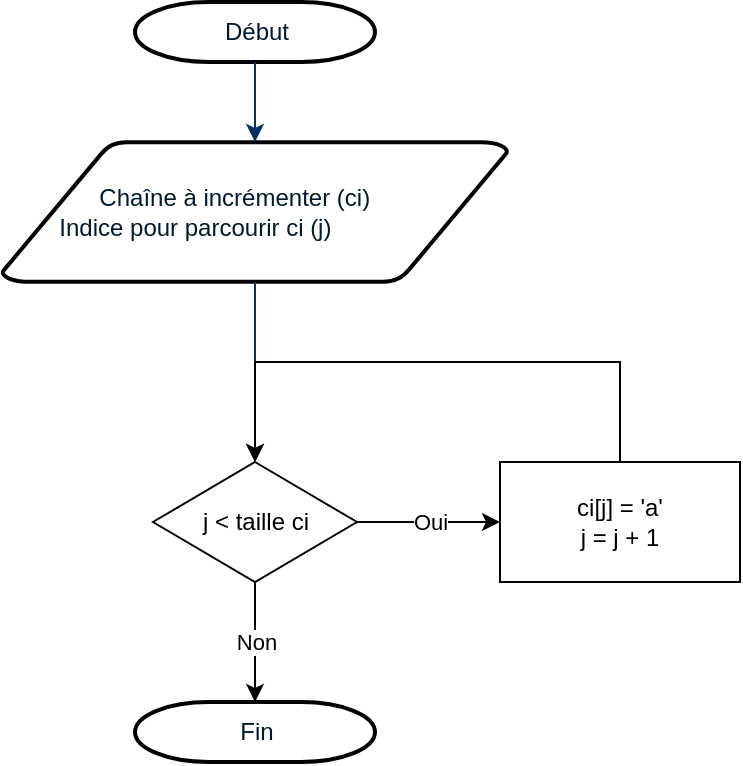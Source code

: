 <mxfile version="12.1.3" type="device" pages="1"><diagram id="6a731a19-8d31-9384-78a2-239565b7b9f0" name="Page-1"><mxGraphModel dx="2440" dy="1260" grid="1" gridSize="10" guides="1" tooltips="1" connect="1" arrows="1" fold="1" page="1" pageScale="1" pageWidth="1000" pageHeight="1000" background="#ffffff" math="0" shadow="0"><root><mxCell id="0"/><mxCell id="1" parent="0"/><mxCell id="2" value="Début" style="shape=mxgraph.flowchart.terminator;fillColor=#FFFFFF;strokeColor=#000000;strokeWidth=2;gradientColor=none;gradientDirection=north;fontColor=#001933;fontStyle=0;html=1;" parent="1" vertex="1"><mxGeometry x="396.5" y="300" width="120" height="30" as="geometry"/></mxCell><mxCell id="3" value="&amp;nbsp;&amp;nbsp;&amp;nbsp;&amp;nbsp;&amp;nbsp;&amp;nbsp;&amp;nbsp;&amp;nbsp;&amp;nbsp;&amp;nbsp;&amp;nbsp;&amp;nbsp;&amp;nbsp; Chaîne à incrémenter (ci)&lt;br&gt;&lt;div&gt;&amp;nbsp;&amp;nbsp;&amp;nbsp;&amp;nbsp;&amp;nbsp;&amp;nbsp;&amp;nbsp; Indice pour parcourir ci (j)&lt;br&gt;&lt;/div&gt;" style="shape=mxgraph.flowchart.data;fillColor=#FFFFFF;strokeColor=#000000;strokeWidth=2;gradientColor=none;gradientDirection=north;fontColor=#001933;fontStyle=0;html=1;align=left;" parent="1" vertex="1"><mxGeometry x="330" y="370" width="253" height="70" as="geometry"/></mxCell><mxCell id="7" style="fontColor=#001933;fontStyle=1;strokeColor=#003366;strokeWidth=1;html=1;" parent="1" source="2" target="3" edge="1"><mxGeometry relative="1" as="geometry"/></mxCell><mxCell id="8" style="fontColor=#001933;fontStyle=1;strokeColor=#003366;strokeWidth=1;html=1;entryX=0.5;entryY=0;entryDx=0;entryDy=0;" parent="1" source="3" edge="1" target="LSjJEwT8LBqN1iprktt--8"><mxGeometry relative="1" as="geometry"><mxPoint x="456.5" y="490" as="targetPoint"/></mxGeometry></mxCell><mxCell id="LSjJEwT8LBqN1iprktt--10" value="Oui" style="edgeStyle=orthogonalEdgeStyle;rounded=0;orthogonalLoop=1;jettySize=auto;html=1;entryX=0;entryY=0.5;entryDx=0;entryDy=0;" edge="1" parent="1" source="LSjJEwT8LBqN1iprktt--8" target="LSjJEwT8LBqN1iprktt--9"><mxGeometry relative="1" as="geometry"/></mxCell><mxCell id="LSjJEwT8LBqN1iprktt--13" value="Non" style="edgeStyle=orthogonalEdgeStyle;rounded=0;orthogonalLoop=1;jettySize=auto;html=1;entryX=0.5;entryY=0;entryDx=0;entryDy=0;entryPerimeter=0;" edge="1" parent="1" source="LSjJEwT8LBqN1iprktt--8" target="LSjJEwT8LBqN1iprktt--12"><mxGeometry relative="1" as="geometry"/></mxCell><mxCell id="LSjJEwT8LBqN1iprktt--8" value="j &amp;lt; taille ci" style="rhombus;whiteSpace=wrap;html=1;align=center;" vertex="1" parent="1"><mxGeometry x="405.5" y="530" width="102" height="60" as="geometry"/></mxCell><mxCell id="LSjJEwT8LBqN1iprktt--11" style="edgeStyle=orthogonalEdgeStyle;rounded=0;orthogonalLoop=1;jettySize=auto;html=1;entryX=0.5;entryY=0;entryDx=0;entryDy=0;" edge="1" parent="1" source="LSjJEwT8LBqN1iprktt--9" target="LSjJEwT8LBqN1iprktt--8"><mxGeometry relative="1" as="geometry"><Array as="points"><mxPoint x="639" y="480"/><mxPoint x="457" y="480"/></Array></mxGeometry></mxCell><mxCell id="LSjJEwT8LBqN1iprktt--9" value="&lt;div&gt;ci[j] = 'a'&lt;/div&gt;&lt;div&gt;j = j + 1&lt;br&gt;&lt;/div&gt;" style="rounded=0;whiteSpace=wrap;html=1;align=center;" vertex="1" parent="1"><mxGeometry x="579" y="530" width="120" height="60" as="geometry"/></mxCell><mxCell id="LSjJEwT8LBqN1iprktt--12" value="Fin" style="shape=mxgraph.flowchart.terminator;fillColor=#FFFFFF;strokeColor=#000000;strokeWidth=2;gradientColor=none;gradientDirection=north;fontColor=#001933;fontStyle=0;html=1;" vertex="1" parent="1"><mxGeometry x="396.5" y="650" width="120" height="30" as="geometry"/></mxCell></root></mxGraphModel></diagram></mxfile>
